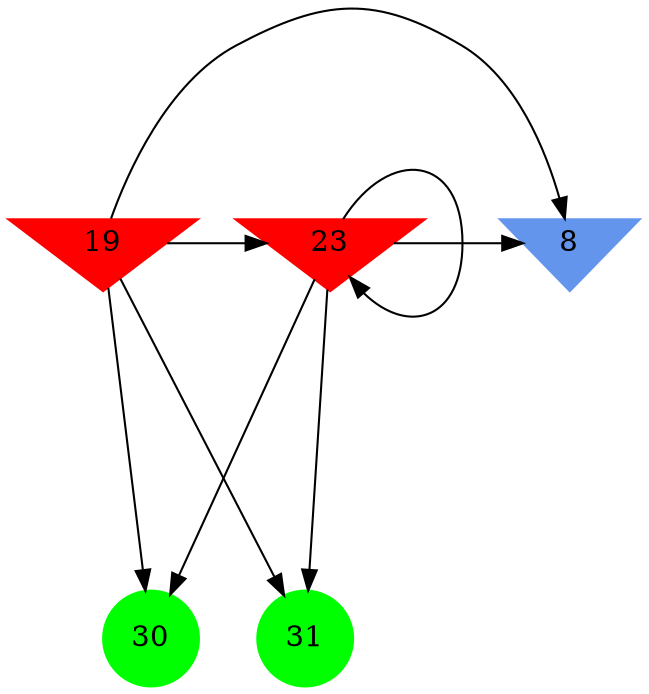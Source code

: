 digraph brain {
	ranksep=2.0;
	8 [shape=invtriangle,style=filled,color=cornflowerblue];
	19 [shape=invtriangle,style=filled,color=red];
	23 [shape=invtriangle,style=filled,color=red];
	30 [shape=circle,style=filled,color=green];
	31 [shape=circle,style=filled,color=green];
	19	->	30;
	19	->	31;
	19	->	8;
	19	->	23;
	23	->	30;
	23	->	31;
	23	->	8;
	23	->	23;
	{ rank=same; 8; 19; 23; }
	{ rank=same; }
	{ rank=same; 30; 31; }
}
